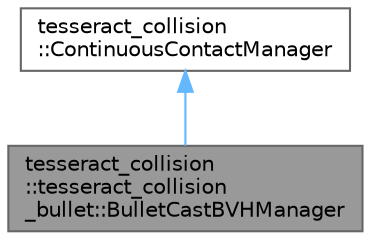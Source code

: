 digraph "tesseract_collision::tesseract_collision_bullet::BulletCastBVHManager"
{
 // LATEX_PDF_SIZE
  bgcolor="transparent";
  edge [fontname=Helvetica,fontsize=10,labelfontname=Helvetica,labelfontsize=10];
  node [fontname=Helvetica,fontsize=10,shape=box,height=0.2,width=0.4];
  Node1 [label="tesseract_collision\l::tesseract_collision\l_bullet::BulletCastBVHManager",height=0.2,width=0.4,color="gray40", fillcolor="grey60", style="filled", fontcolor="black",tooltip="A BVH implementation of a tesseract contact manager."];
  Node2 -> Node1 [dir="back",color="steelblue1",style="solid"];
  Node2 [label="tesseract_collision\l::ContinuousContactManager",height=0.2,width=0.4,color="gray40", fillcolor="white", style="filled",URL="$de/d3a/classtesseract__collision_1_1ContinuousContactManager.html",tooltip=" "];
}
